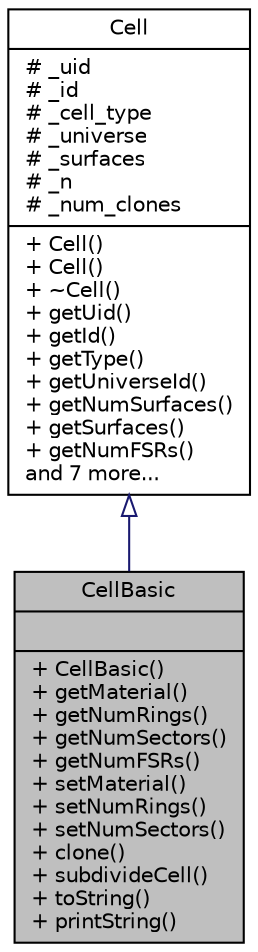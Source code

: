 digraph "CellBasic"
{
  edge [fontname="Helvetica",fontsize="10",labelfontname="Helvetica",labelfontsize="10"];
  node [fontname="Helvetica",fontsize="10",shape=record];
  Node1 [label="{CellBasic\n||+ CellBasic()\l+ getMaterial()\l+ getNumRings()\l+ getNumSectors()\l+ getNumFSRs()\l+ setMaterial()\l+ setNumRings()\l+ setNumSectors()\l+ clone()\l+ subdivideCell()\l+ toString()\l+ printString()\l}",height=0.2,width=0.4,color="black", fillcolor="grey75", style="filled" fontcolor="black"];
  Node2 -> Node1 [dir="back",color="midnightblue",fontsize="10",style="solid",arrowtail="onormal",fontname="Helvetica"];
  Node2 [label="{Cell\n|# _uid\l# _id\l# _cell_type\l# _universe\l# _surfaces\l# _n\l# _num_clones\l|+ Cell()\l+ Cell()\l+ ~Cell()\l+ getUid()\l+ getId()\l+ getType()\l+ getUniverseId()\l+ getNumSurfaces()\l+ getSurfaces()\l+ getNumFSRs()\land 7 more...\l}",height=0.2,width=0.4,color="black", fillcolor="white", style="filled",URL="$classCell.html",tooltip="Represents a Cell inside of a Universe."];
}
